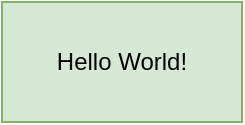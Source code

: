 <mxfile version="13.4.5" type="device"><diagram id="R7NwxwxrAy8rIdBNGREB" name="Page-1"><mxGraphModel dx="946" dy="680" grid="1" gridSize="10" guides="1" tooltips="1" connect="1" arrows="1" fold="1" page="1" pageScale="1" pageWidth="827" pageHeight="1169" math="0" shadow="0"><root><mxCell id="0"/><mxCell id="1" parent="0"/><mxCell id="FwKipGgfpbzUr0mcVP42-1" value="Hello World!" style="rounded=0;whiteSpace=wrap;html=1;fillColor=#d5e8d4;strokeColor=#82b366;" vertex="1" parent="1"><mxGeometry x="300" y="280" width="120" height="60" as="geometry"/></mxCell></root></mxGraphModel></diagram></mxfile>